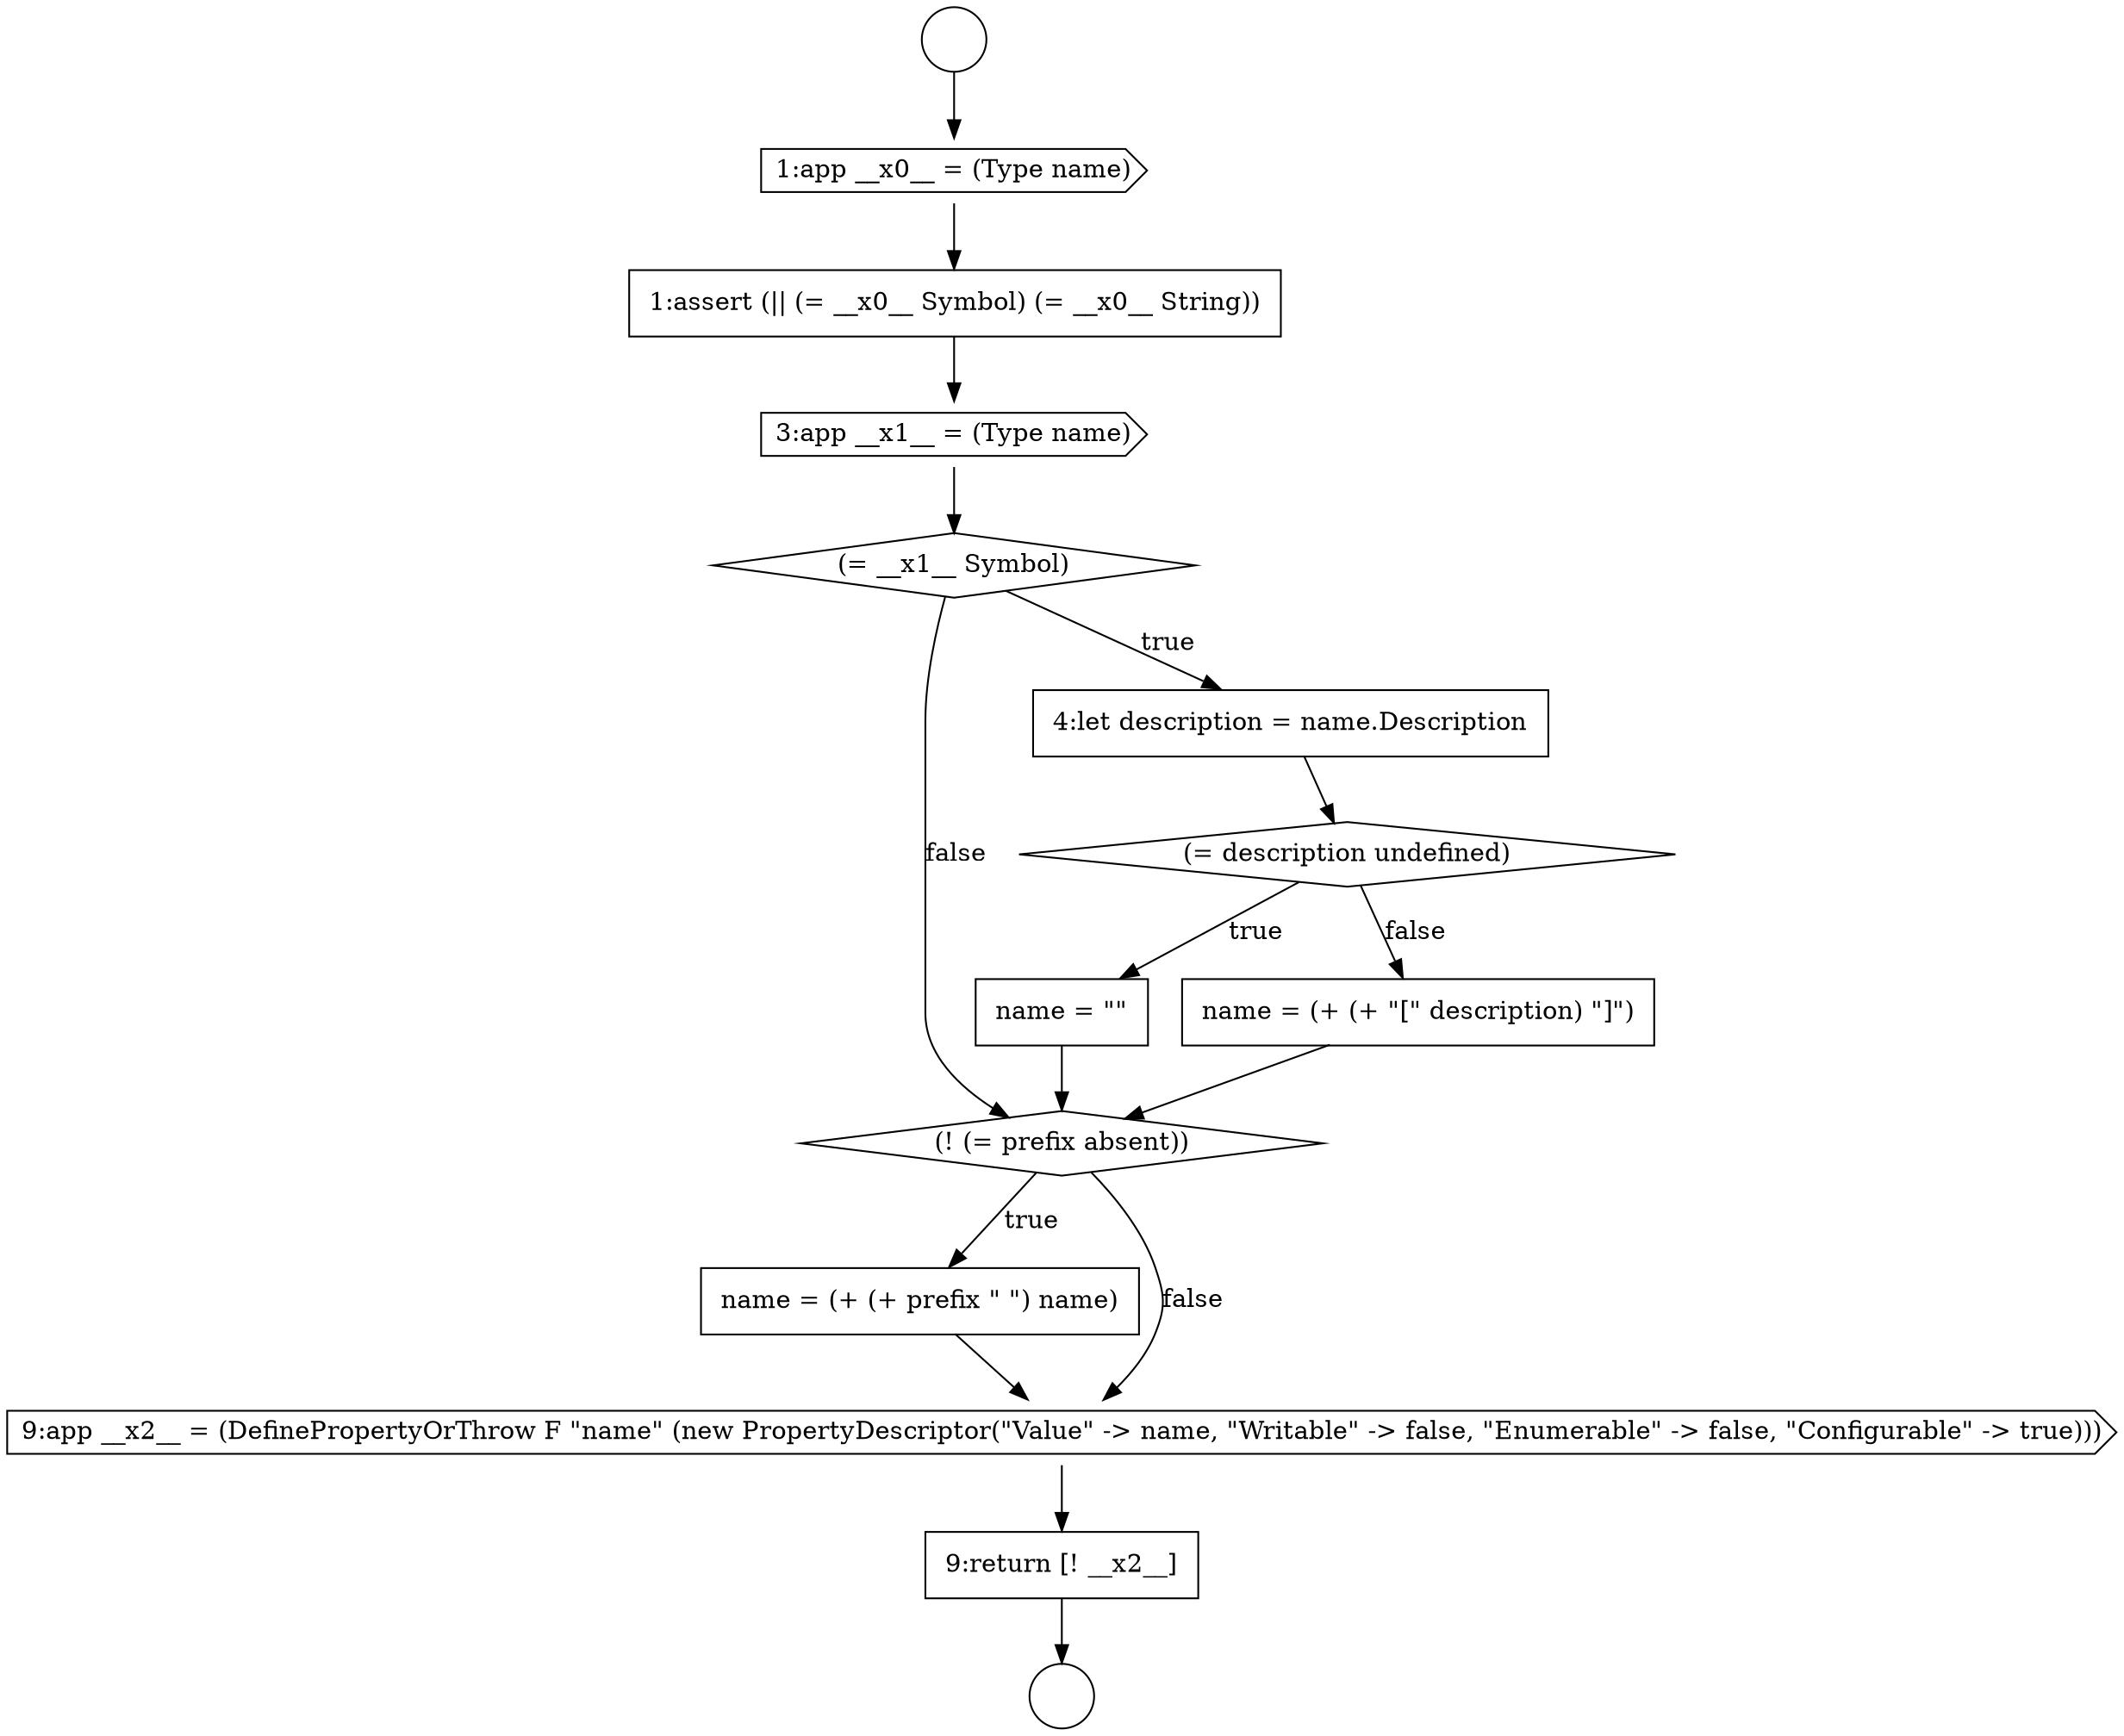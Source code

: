 digraph {
  node2094 [shape=none, margin=0, label=<<font color="black">
    <table border="0" cellborder="1" cellspacing="0" cellpadding="10">
      <tr><td align="left">name = &quot;&quot;</td></tr>
    </table>
  </font>> color="black" fillcolor="white" style=filled]
  node2099 [shape=none, margin=0, label=<<font color="black">
    <table border="0" cellborder="1" cellspacing="0" cellpadding="10">
      <tr><td align="left">9:return [! __x2__]</td></tr>
    </table>
  </font>> color="black" fillcolor="white" style=filled]
  node2090 [shape=cds, label=<<font color="black">3:app __x1__ = (Type name)</font>> color="black" fillcolor="white" style=filled]
  node2093 [shape=diamond, label=<<font color="black">(= description undefined)</font>> color="black" fillcolor="white" style=filled]
  node2089 [shape=none, margin=0, label=<<font color="black">
    <table border="0" cellborder="1" cellspacing="0" cellpadding="10">
      <tr><td align="left">1:assert (|| (= __x0__ Symbol) (= __x0__ String))</td></tr>
    </table>
  </font>> color="black" fillcolor="white" style=filled]
  node2097 [shape=none, margin=0, label=<<font color="black">
    <table border="0" cellborder="1" cellspacing="0" cellpadding="10">
      <tr><td align="left">name = (+ (+ prefix &quot; &quot;) name)</td></tr>
    </table>
  </font>> color="black" fillcolor="white" style=filled]
  node2086 [shape=circle label=" " color="black" fillcolor="white" style=filled]
  node2096 [shape=diamond, label=<<font color="black">(! (= prefix absent))</font>> color="black" fillcolor="white" style=filled]
  node2092 [shape=none, margin=0, label=<<font color="black">
    <table border="0" cellborder="1" cellspacing="0" cellpadding="10">
      <tr><td align="left">4:let description = name.Description</td></tr>
    </table>
  </font>> color="black" fillcolor="white" style=filled]
  node2088 [shape=cds, label=<<font color="black">1:app __x0__ = (Type name)</font>> color="black" fillcolor="white" style=filled]
  node2098 [shape=cds, label=<<font color="black">9:app __x2__ = (DefinePropertyOrThrow F &quot;name&quot; (new PropertyDescriptor(&quot;Value&quot; -&gt; name, &quot;Writable&quot; -&gt; false, &quot;Enumerable&quot; -&gt; false, &quot;Configurable&quot; -&gt; true)))</font>> color="black" fillcolor="white" style=filled]
  node2095 [shape=none, margin=0, label=<<font color="black">
    <table border="0" cellborder="1" cellspacing="0" cellpadding="10">
      <tr><td align="left">name = (+ (+ &quot;[&quot; description) &quot;]&quot;)</td></tr>
    </table>
  </font>> color="black" fillcolor="white" style=filled]
  node2091 [shape=diamond, label=<<font color="black">(= __x1__ Symbol)</font>> color="black" fillcolor="white" style=filled]
  node2087 [shape=circle label=" " color="black" fillcolor="white" style=filled]
  node2096 -> node2097 [label=<<font color="black">true</font>> color="black"]
  node2096 -> node2098 [label=<<font color="black">false</font>> color="black"]
  node2094 -> node2096 [ color="black"]
  node2095 -> node2096 [ color="black"]
  node2098 -> node2099 [ color="black"]
  node2093 -> node2094 [label=<<font color="black">true</font>> color="black"]
  node2093 -> node2095 [label=<<font color="black">false</font>> color="black"]
  node2088 -> node2089 [ color="black"]
  node2097 -> node2098 [ color="black"]
  node2089 -> node2090 [ color="black"]
  node2086 -> node2088 [ color="black"]
  node2090 -> node2091 [ color="black"]
  node2092 -> node2093 [ color="black"]
  node2099 -> node2087 [ color="black"]
  node2091 -> node2092 [label=<<font color="black">true</font>> color="black"]
  node2091 -> node2096 [label=<<font color="black">false</font>> color="black"]
}
